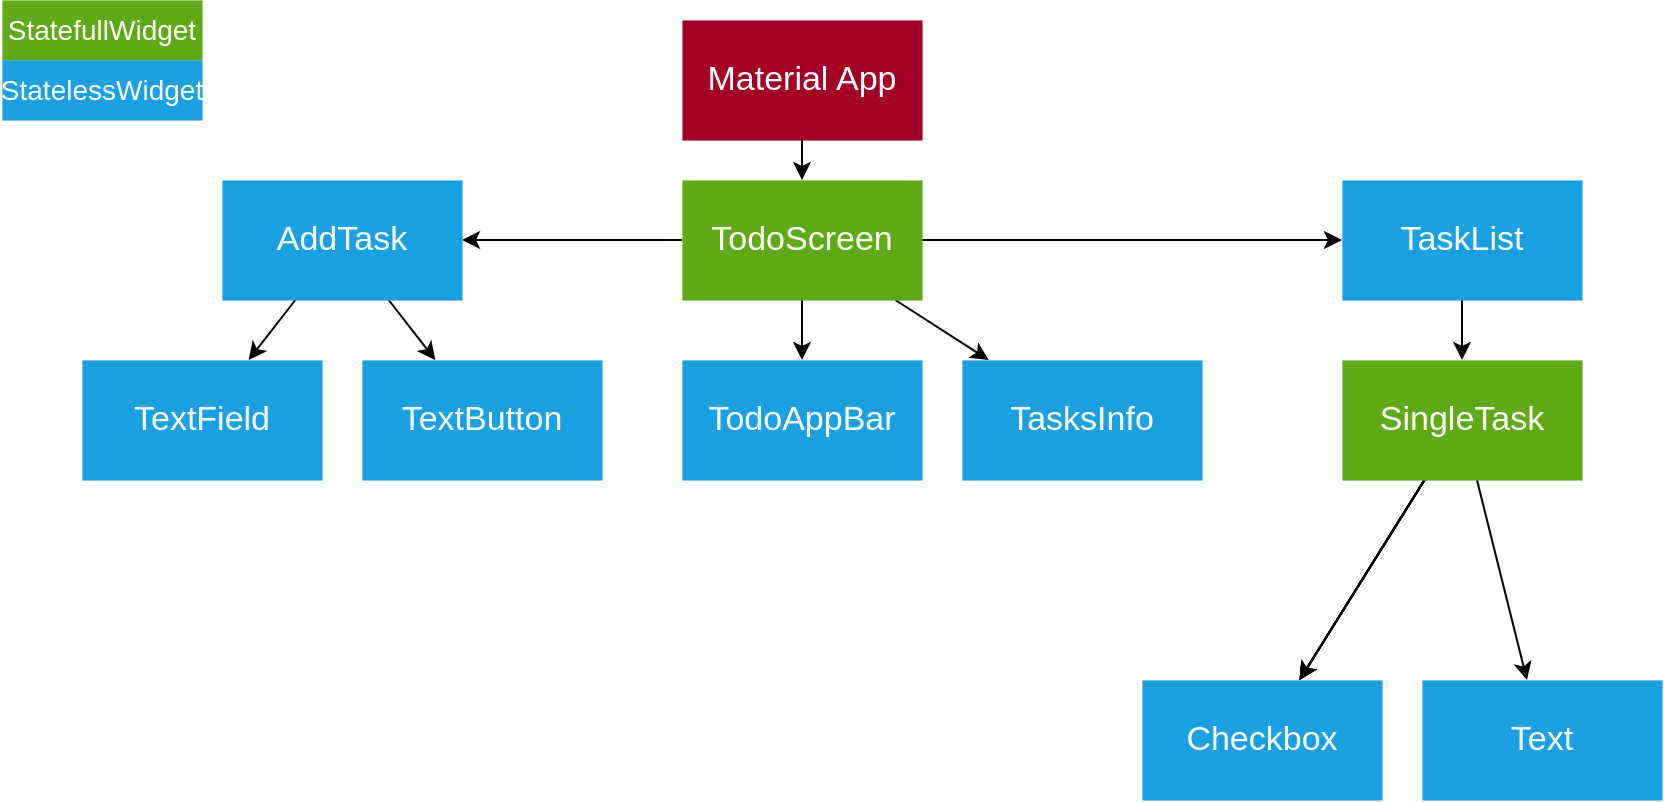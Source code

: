 <mxfile>
    <diagram id="7Jq983hjgR1p0DryHYps" name="Page-1">
        <mxGraphModel dx="967" dy="447" grid="1" gridSize="10" guides="1" tooltips="1" connect="1" arrows="1" fold="1" page="1" pageScale="1" pageWidth="850" pageHeight="1100" math="0" shadow="0">
            <root>
                <mxCell id="0"/>
                <mxCell id="1" parent="0"/>
                <mxCell id="7" value="" style="edgeStyle=none;html=1;fontSize=17;" parent="1" source="2" target="6" edge="1">
                    <mxGeometry relative="1" as="geometry"/>
                </mxCell>
                <mxCell id="2" value="&lt;font style=&quot;font-size: 17px;&quot;&gt;Material App&lt;/font&gt;" style="rounded=0;whiteSpace=wrap;html=1;strokeWidth=0;fillColor=#a20025;fontColor=#ffffff;strokeColor=#6F0000;" parent="1" vertex="1">
                    <mxGeometry x="340" y="10" width="120" height="60" as="geometry"/>
                </mxCell>
                <mxCell id="9" value="" style="edgeStyle=none;html=1;fontSize=17;" parent="1" source="6" target="8" edge="1">
                    <mxGeometry relative="1" as="geometry"/>
                </mxCell>
                <mxCell id="15" value="" style="edgeStyle=none;html=1;fontSize=17;" parent="1" source="6" target="14" edge="1">
                    <mxGeometry relative="1" as="geometry"/>
                </mxCell>
                <mxCell id="29" value="" style="edgeStyle=none;html=1;fontSize=17;" parent="1" source="6" target="28" edge="1">
                    <mxGeometry relative="1" as="geometry"/>
                </mxCell>
                <mxCell id="35" value="" style="edgeStyle=none;html=1;fontSize=14;" parent="1" source="6" target="34" edge="1">
                    <mxGeometry relative="1" as="geometry"/>
                </mxCell>
                <mxCell id="6" value="&lt;font style=&quot;font-size: 17px;&quot;&gt;TodoScreen&lt;/font&gt;" style="rounded=0;whiteSpace=wrap;html=1;fillColor=#60a917;fontColor=#ffffff;strokeColor=#2D7600;strokeWidth=0;" parent="1" vertex="1">
                    <mxGeometry x="340" y="90" width="120" height="60" as="geometry"/>
                </mxCell>
                <mxCell id="11" value="" style="edgeStyle=none;html=1;fontSize=17;" parent="1" source="8" target="10" edge="1">
                    <mxGeometry relative="1" as="geometry"/>
                </mxCell>
                <mxCell id="13" value="" style="edgeStyle=none;html=1;fontSize=17;" parent="1" source="8" target="12" edge="1">
                    <mxGeometry relative="1" as="geometry"/>
                </mxCell>
                <mxCell id="8" value="&lt;font style=&quot;font-size: 17px;&quot;&gt;AddTask&lt;/font&gt;" style="rounded=0;whiteSpace=wrap;html=1;fillColor=#1ba1e2;fontColor=#ffffff;strokeColor=#006EAF;strokeWidth=0;" parent="1" vertex="1">
                    <mxGeometry x="110" y="90" width="120" height="60" as="geometry"/>
                </mxCell>
                <mxCell id="10" value="&lt;span style=&quot;font-size: 17px;&quot;&gt;TextField&lt;/span&gt;" style="rounded=0;whiteSpace=wrap;html=1;fillColor=#1ba1e2;fontColor=#ffffff;strokeColor=#006EAF;strokeWidth=0;" parent="1" vertex="1">
                    <mxGeometry x="40" y="180" width="120" height="60" as="geometry"/>
                </mxCell>
                <mxCell id="12" value="&lt;font style=&quot;font-size: 17px;&quot;&gt;TextButton&lt;/font&gt;" style="rounded=0;whiteSpace=wrap;html=1;fillColor=#1ba1e2;fontColor=#ffffff;strokeColor=#006EAF;strokeWidth=0;" parent="1" vertex="1">
                    <mxGeometry x="180" y="180" width="120" height="60" as="geometry"/>
                </mxCell>
                <mxCell id="17" value="" style="edgeStyle=none;html=1;fontSize=17;" parent="1" source="14" target="16" edge="1">
                    <mxGeometry relative="1" as="geometry"/>
                </mxCell>
                <mxCell id="14" value="&lt;font style=&quot;font-size: 17px;&quot;&gt;TaskList&lt;/font&gt;" style="rounded=0;whiteSpace=wrap;html=1;fillColor=#1ba1e2;fontColor=#ffffff;strokeColor=#006EAF;strokeWidth=0;" parent="1" vertex="1">
                    <mxGeometry x="670" y="90" width="120" height="60" as="geometry"/>
                </mxCell>
                <mxCell id="19" value="" style="edgeStyle=none;html=1;fontSize=17;" parent="1" source="16" target="18" edge="1">
                    <mxGeometry relative="1" as="geometry"/>
                </mxCell>
                <mxCell id="20" value="" style="edgeStyle=none;html=1;fontSize=17;" parent="1" source="16" target="18" edge="1">
                    <mxGeometry relative="1" as="geometry"/>
                </mxCell>
                <mxCell id="21" value="" style="edgeStyle=none;html=1;fontSize=17;" parent="1" source="16" target="18" edge="1">
                    <mxGeometry relative="1" as="geometry"/>
                </mxCell>
                <mxCell id="22" value="" style="edgeStyle=none;html=1;fontSize=17;" parent="1" source="16" target="18" edge="1">
                    <mxGeometry relative="1" as="geometry"/>
                </mxCell>
                <mxCell id="23" value="" style="edgeStyle=none;html=1;fontSize=17;" parent="1" source="16" target="18" edge="1">
                    <mxGeometry relative="1" as="geometry"/>
                </mxCell>
                <mxCell id="25" value="" style="edgeStyle=none;html=1;fontSize=17;" parent="1" source="16" target="24" edge="1">
                    <mxGeometry relative="1" as="geometry"/>
                </mxCell>
                <mxCell id="16" value="&lt;font style=&quot;font-size: 17px;&quot;&gt;SingleTask&lt;/font&gt;" style="rounded=0;whiteSpace=wrap;html=1;fillColor=#60a917;fontColor=#ffffff;strokeColor=#2D7600;strokeWidth=0;" parent="1" vertex="1">
                    <mxGeometry x="670" y="180" width="120" height="60" as="geometry"/>
                </mxCell>
                <mxCell id="18" value="&lt;font style=&quot;font-size: 17px;&quot;&gt;Checkbox&lt;/font&gt;" style="rounded=0;whiteSpace=wrap;html=1;fillColor=#1ba1e2;fontColor=#ffffff;strokeColor=#006EAF;strokeWidth=0;" parent="1" vertex="1">
                    <mxGeometry x="570" y="340" width="120" height="60" as="geometry"/>
                </mxCell>
                <mxCell id="24" value="&lt;font style=&quot;font-size: 17px;&quot;&gt;Text&lt;/font&gt;" style="rounded=0;whiteSpace=wrap;html=1;fillColor=#1ba1e2;fontColor=#ffffff;strokeColor=#006EAF;strokeWidth=0;" parent="1" vertex="1">
                    <mxGeometry x="710" y="340" width="120" height="60" as="geometry"/>
                </mxCell>
                <mxCell id="28" value="&lt;font style=&quot;font-size: 17px;&quot;&gt;TasksInfo&lt;/font&gt;" style="rounded=0;whiteSpace=wrap;html=1;fillColor=#1ba1e2;fontColor=#ffffff;strokeColor=#006EAF;strokeWidth=0;" parent="1" vertex="1">
                    <mxGeometry x="480" y="180" width="120" height="60" as="geometry"/>
                </mxCell>
                <mxCell id="30" value="&lt;font style=&quot;font-size: 14px;&quot;&gt;StatefullWidget&lt;/font&gt;" style="rounded=0;whiteSpace=wrap;html=1;fillColor=#60a917;fontColor=#ffffff;strokeColor=#2D7600;strokeWidth=0;" parent="1" vertex="1">
                    <mxGeometry width="100" height="30" as="geometry"/>
                </mxCell>
                <mxCell id="31" value="&lt;font style=&quot;font-size: 14px;&quot;&gt;StatelessWidget&lt;/font&gt;" style="rounded=0;whiteSpace=wrap;html=1;fillColor=#1ba1e2;fontColor=#ffffff;strokeColor=#006EAF;strokeWidth=0;" parent="1" vertex="1">
                    <mxGeometry y="30" width="100" height="30" as="geometry"/>
                </mxCell>
                <mxCell id="34" value="&lt;font style=&quot;font-size: 17px;&quot;&gt;TodoAppBar&lt;/font&gt;" style="rounded=0;whiteSpace=wrap;html=1;fillColor=#1ba1e2;fontColor=#ffffff;strokeColor=#006EAF;strokeWidth=0;" parent="1" vertex="1">
                    <mxGeometry x="340" y="180" width="120" height="60" as="geometry"/>
                </mxCell>
            </root>
        </mxGraphModel>
    </diagram>
</mxfile>